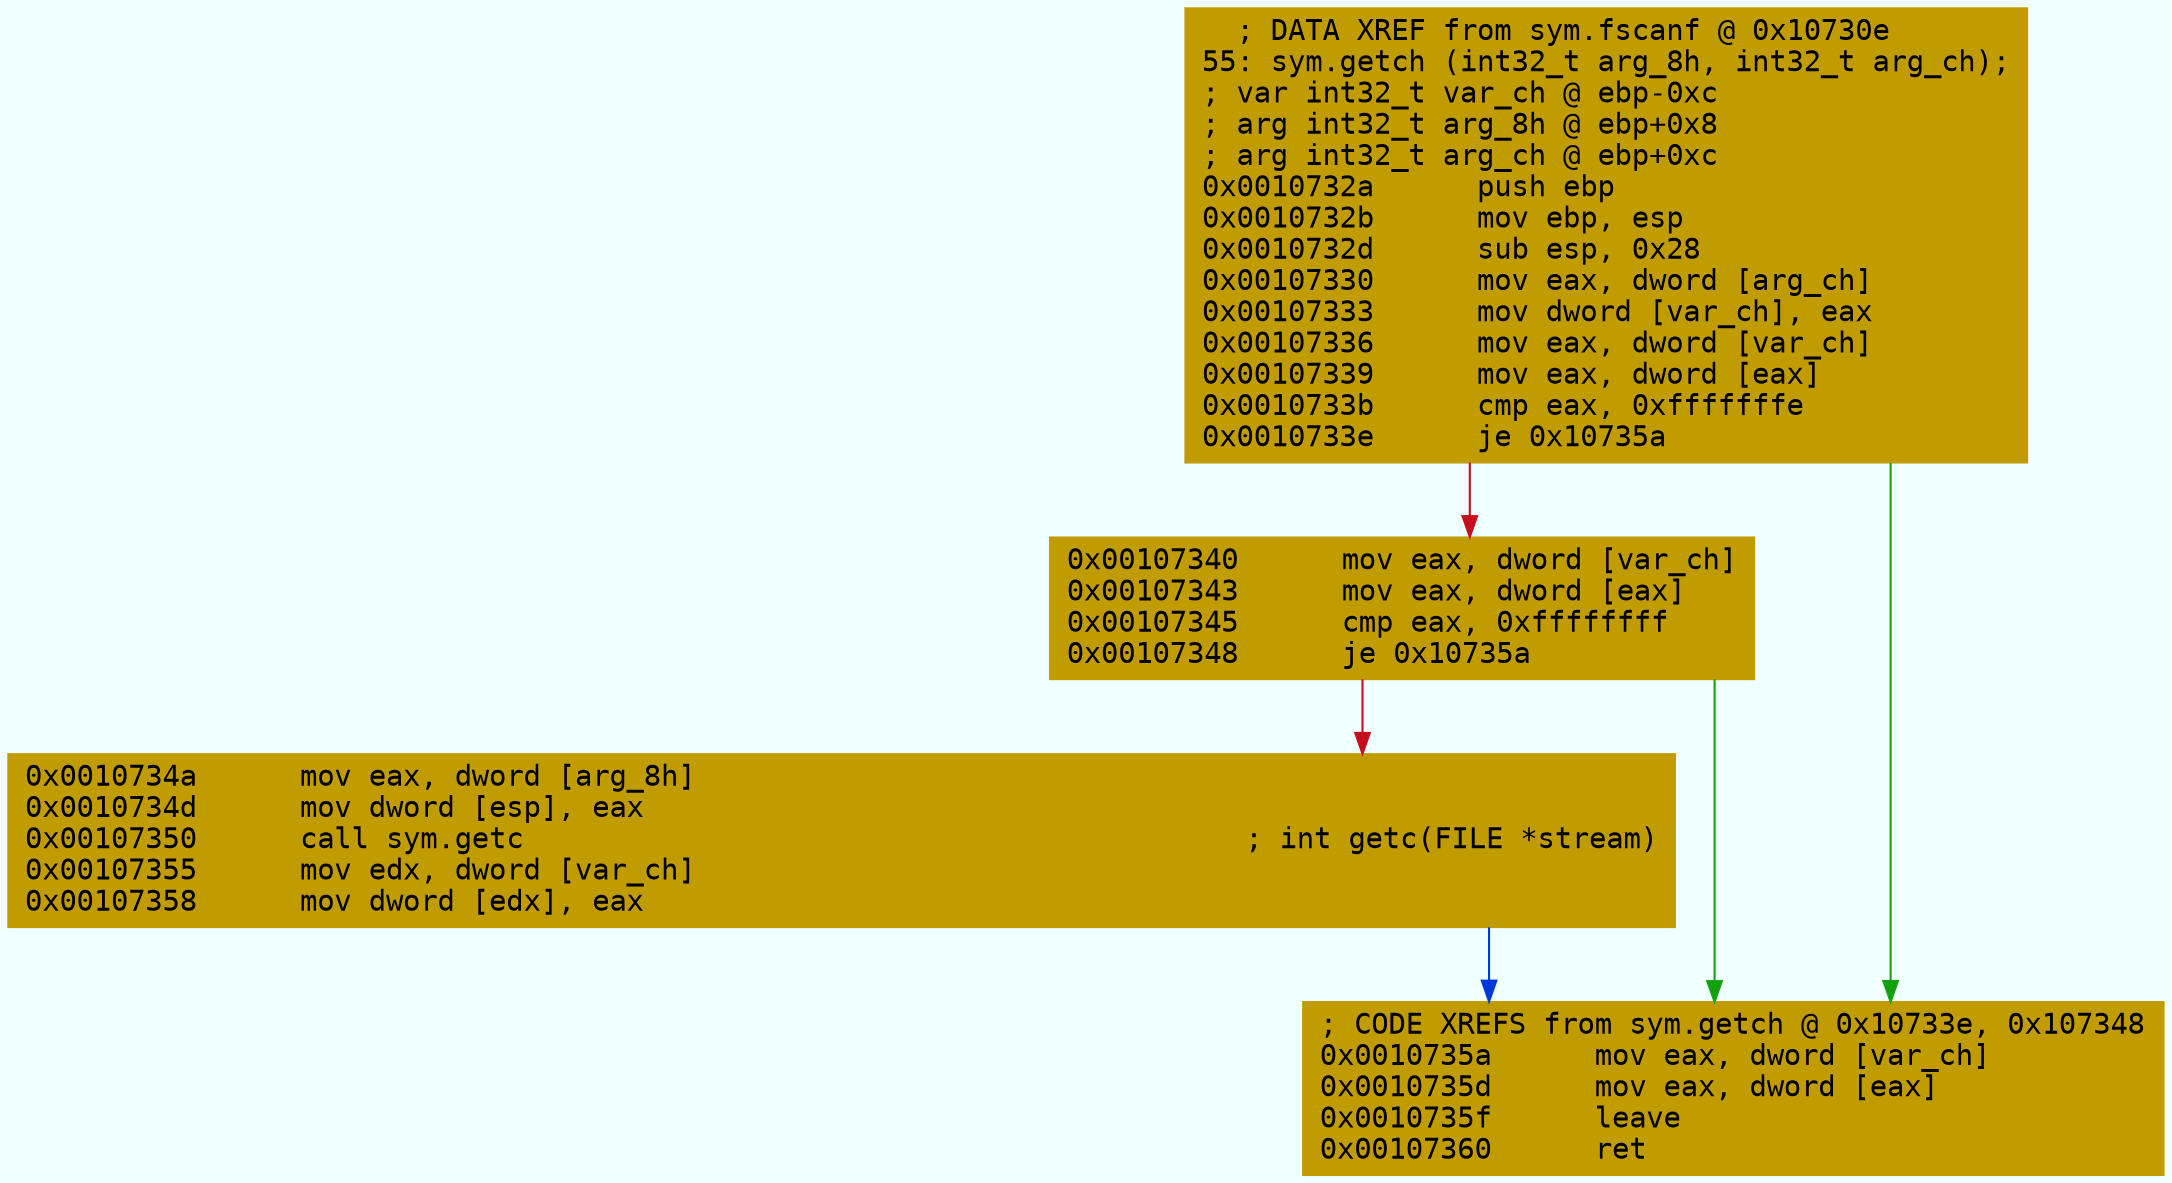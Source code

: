 digraph code {
	graph [bgcolor=azure fontsize=8 fontname="Courier" splines="ortho"];
	node [fillcolor=gray style=filled shape=box];
	edge [arrowhead="normal"];
	"0x0010732a" [URL="sym.getch/0x0010732a", fillcolor="#c19c00",color="#c19c00", fontname="Courier",label="  ; DATA XREF from sym.fscanf @ 0x10730e\l55: sym.getch (int32_t arg_8h, int32_t arg_ch);\l; var int32_t var_ch @ ebp-0xc\l; arg int32_t arg_8h @ ebp+0x8\l; arg int32_t arg_ch @ ebp+0xc\l0x0010732a      push ebp\l0x0010732b      mov ebp, esp\l0x0010732d      sub esp, 0x28\l0x00107330      mov eax, dword [arg_ch]\l0x00107333      mov dword [var_ch], eax\l0x00107336      mov eax, dword [var_ch]\l0x00107339      mov eax, dword [eax]\l0x0010733b      cmp eax, 0xfffffffe\l0x0010733e      je 0x10735a\l"]
	"0x00107340" [URL="sym.getch/0x00107340", fillcolor="#c19c00",color="#c19c00", fontname="Courier",label="0x00107340      mov eax, dword [var_ch]\l0x00107343      mov eax, dword [eax]\l0x00107345      cmp eax, 0xffffffff\l0x00107348      je 0x10735a\l"]
	"0x0010734a" [URL="sym.getch/0x0010734a", fillcolor="#c19c00",color="#c19c00", fontname="Courier",label="0x0010734a      mov eax, dword [arg_8h]\l0x0010734d      mov dword [esp], eax\l0x00107350      call sym.getc                                          ; int getc(FILE *stream)\l0x00107355      mov edx, dword [var_ch]\l0x00107358      mov dword [edx], eax\l"]
	"0x0010735a" [URL="sym.getch/0x0010735a", fillcolor="#c19c00",color="#c19c00", fontname="Courier",label="; CODE XREFS from sym.getch @ 0x10733e, 0x107348\l0x0010735a      mov eax, dword [var_ch]\l0x0010735d      mov eax, dword [eax]\l0x0010735f      leave\l0x00107360      ret\l"]
        "0x0010732a" -> "0x0010735a" [color="#13a10e"];
        "0x0010732a" -> "0x00107340" [color="#c50f1f"];
        "0x00107340" -> "0x0010735a" [color="#13a10e"];
        "0x00107340" -> "0x0010734a" [color="#c50f1f"];
        "0x0010734a" -> "0x0010735a" [color="#0037da"];
}
